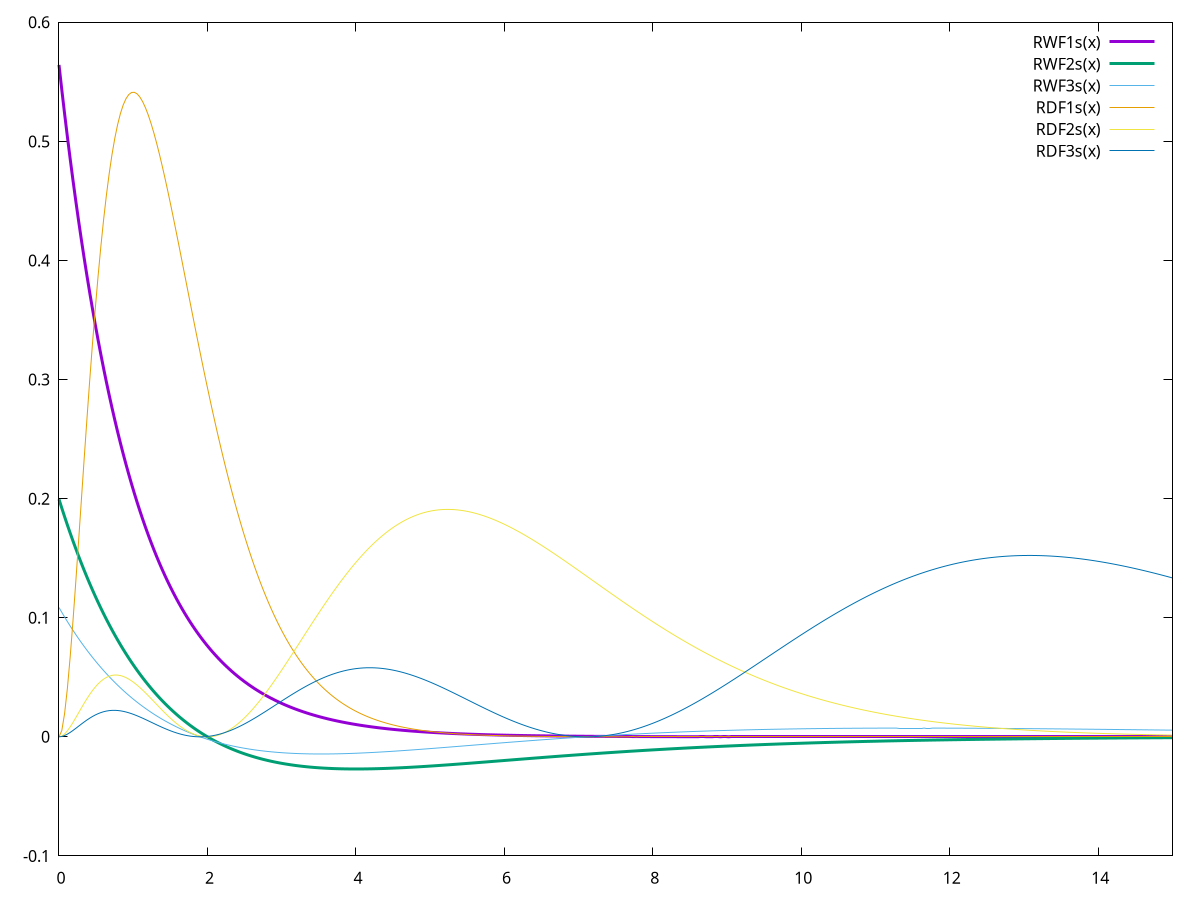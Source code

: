 set terminal postscript enhanced eps color
set output "rad1s.eps"

reset
set samples 400
set xrange [0:15]
RWF1s(x) = exp(-x)/sqrt(pi)
RWF2s(x) = (2-x)*exp(-x/2)/(4*sqrt(2*pi))
RWF3s(x) = (27-18*x + 2*x**2)*exp(-x/3)/(81*sqrt(3*pi))
RDF1s(x) = 4*x**2*exp(-2*x)
RDF2s(x) = x**2*(2-x)**2*exp(-x)/8
RDF3s(x) = 4*x**2*(27-18*x+2*x**2)**2*exp(-2*x/3)/(81**2*2)
plot RWF1s(x) w l lw 3, RWF2s(x) w l lw 3, RWF3s(x), RDF1s(x), RDF2s(x), RDF3s(x)

